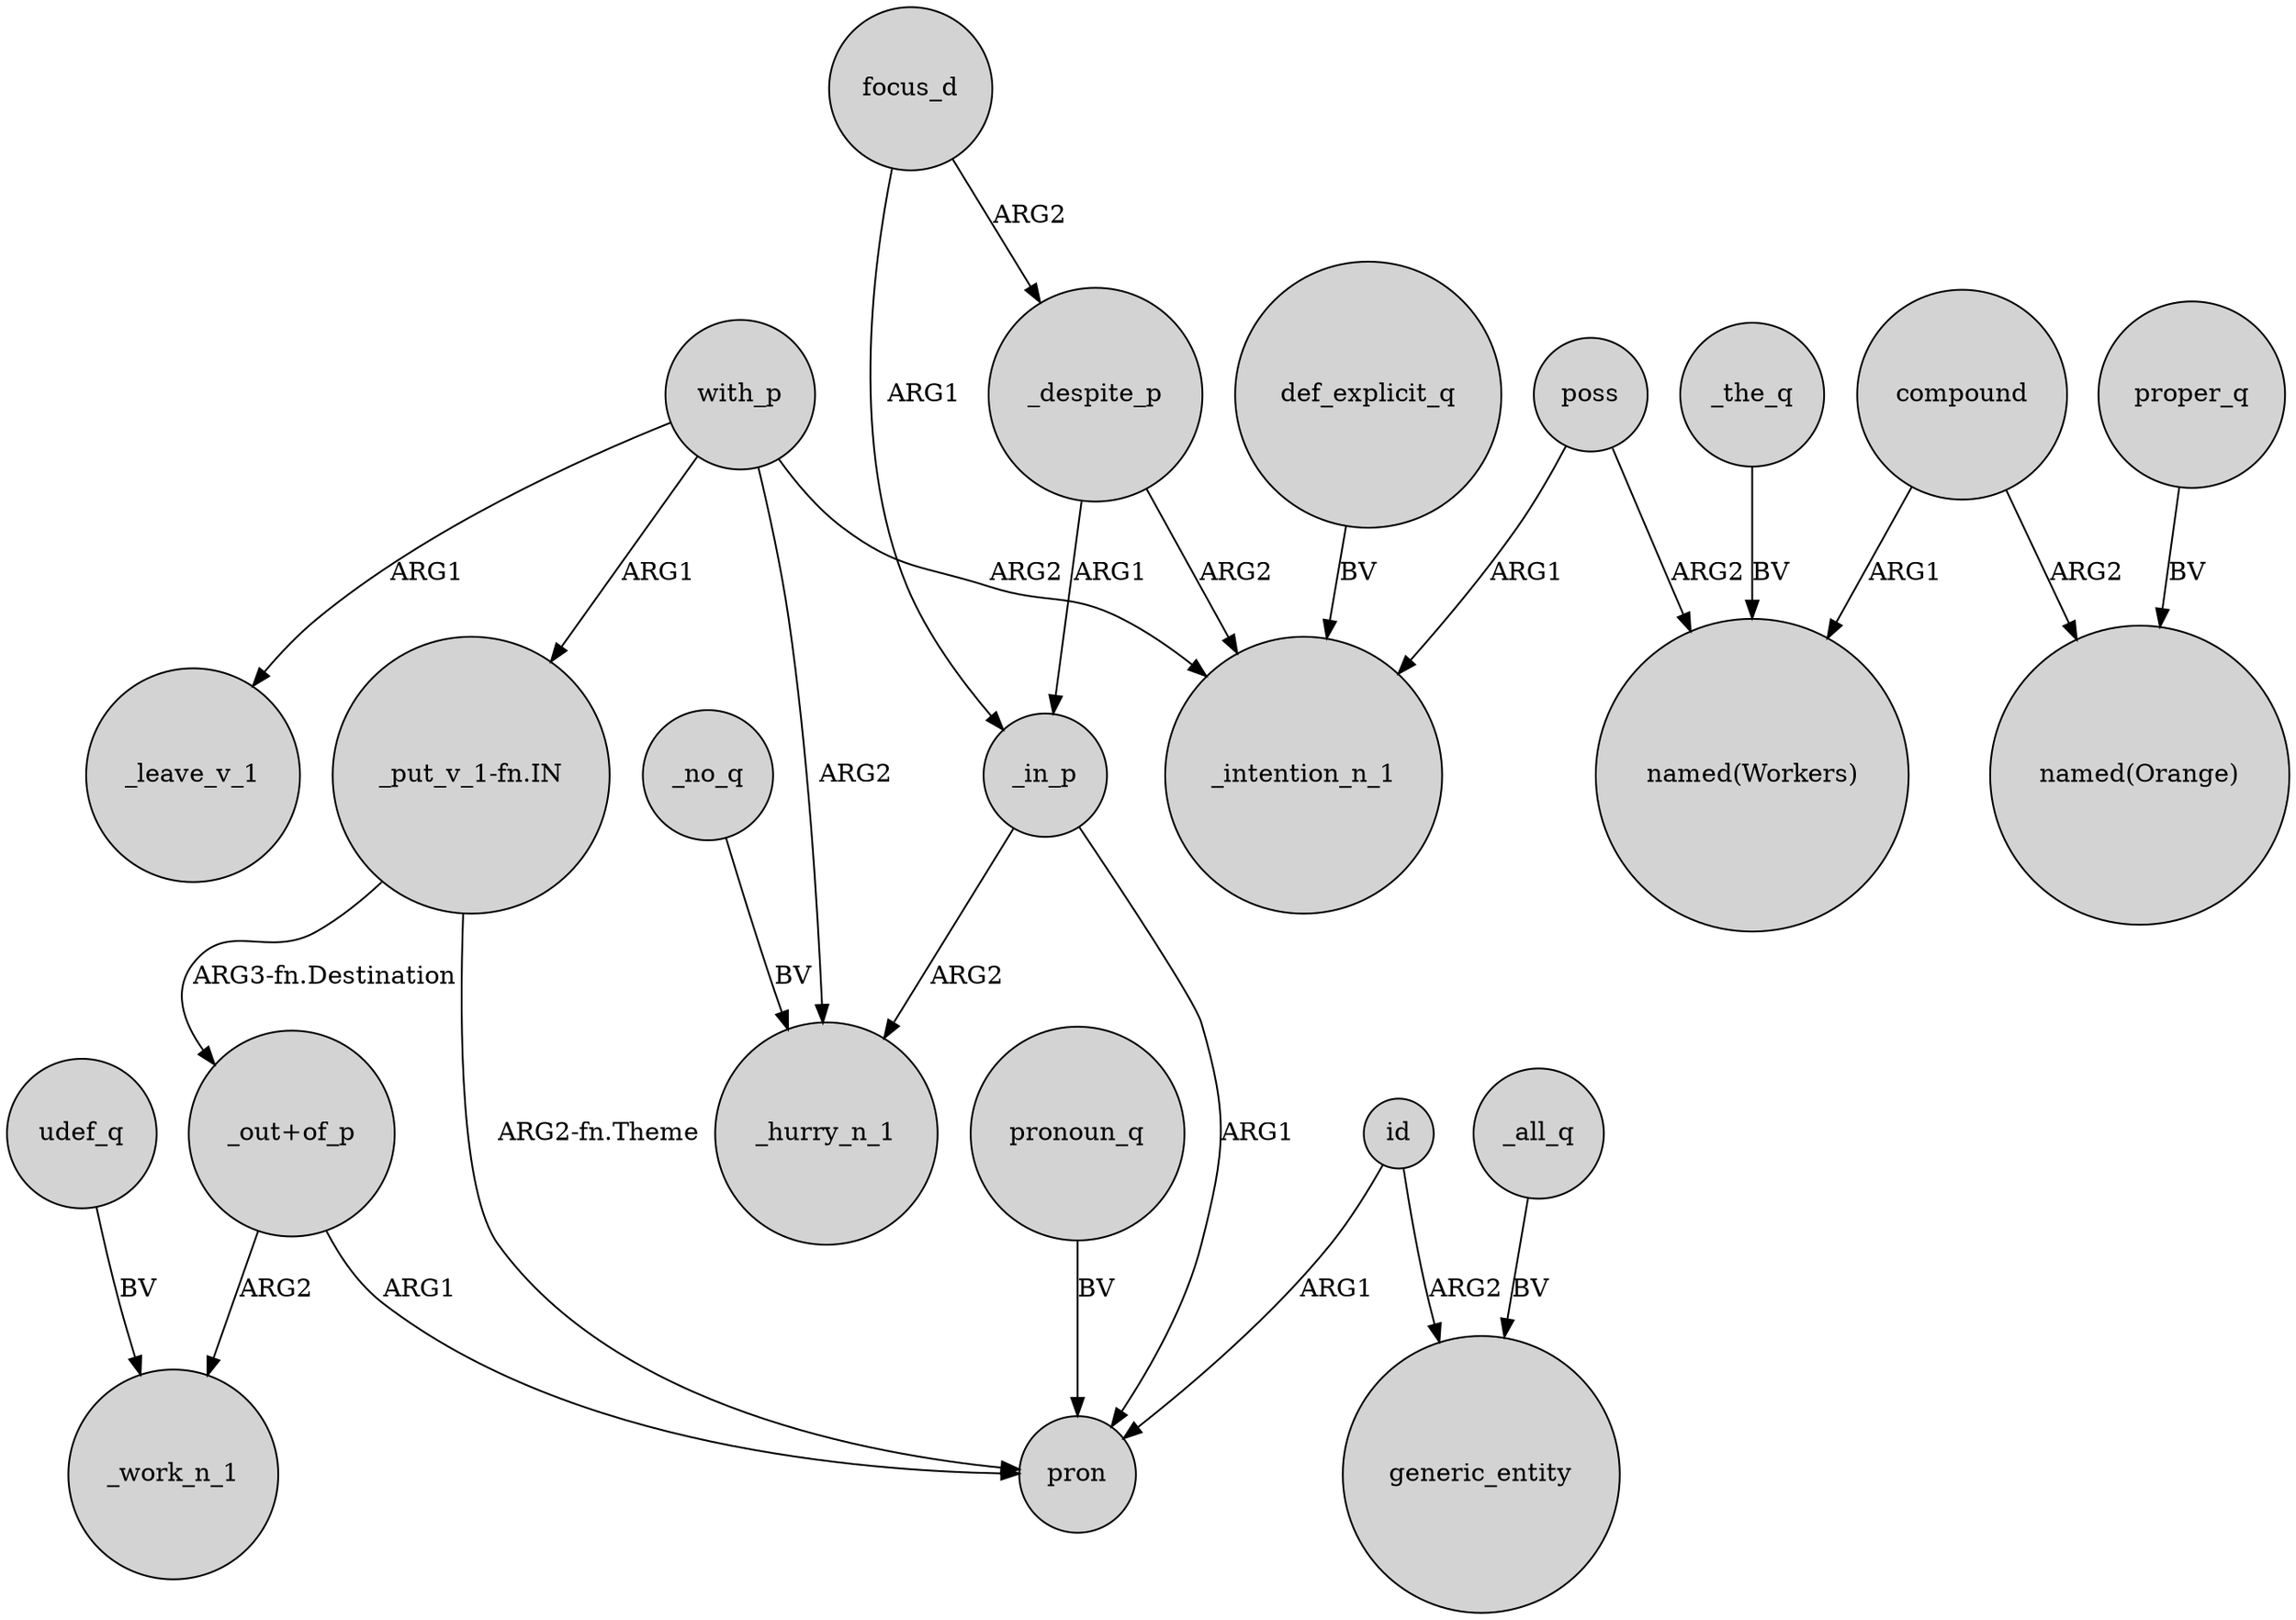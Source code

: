 digraph {
	node [shape=circle style=filled]
	_in_p -> pron [label=ARG1]
	with_p -> _intention_n_1 [label=ARG2]
	with_p -> _leave_v_1 [label=ARG1]
	_in_p -> _hurry_n_1 [label=ARG2]
	_despite_p -> _intention_n_1 [label=ARG2]
	compound -> "named(Orange)" [label=ARG2]
	"_put_v_1-fn.IN" -> "_out+of_p" [label="ARG3-fn.Destination"]
	focus_d -> _despite_p [label=ARG2]
	with_p -> "_put_v_1-fn.IN" [label=ARG1]
	"_out+of_p" -> _work_n_1 [label=ARG2]
	_all_q -> generic_entity [label=BV]
	pronoun_q -> pron [label=BV]
	poss -> "named(Workers)" [label=ARG2]
	proper_q -> "named(Orange)" [label=BV]
	compound -> "named(Workers)" [label=ARG1]
	def_explicit_q -> _intention_n_1 [label=BV]
	"_out+of_p" -> pron [label=ARG1]
	poss -> _intention_n_1 [label=ARG1]
	"_put_v_1-fn.IN" -> pron [label="ARG2-fn.Theme"]
	_despite_p -> _in_p [label=ARG1]
	_no_q -> _hurry_n_1 [label=BV]
	id -> pron [label=ARG1]
	focus_d -> _in_p [label=ARG1]
	with_p -> _hurry_n_1 [label=ARG2]
	id -> generic_entity [label=ARG2]
	_the_q -> "named(Workers)" [label=BV]
	udef_q -> _work_n_1 [label=BV]
}
